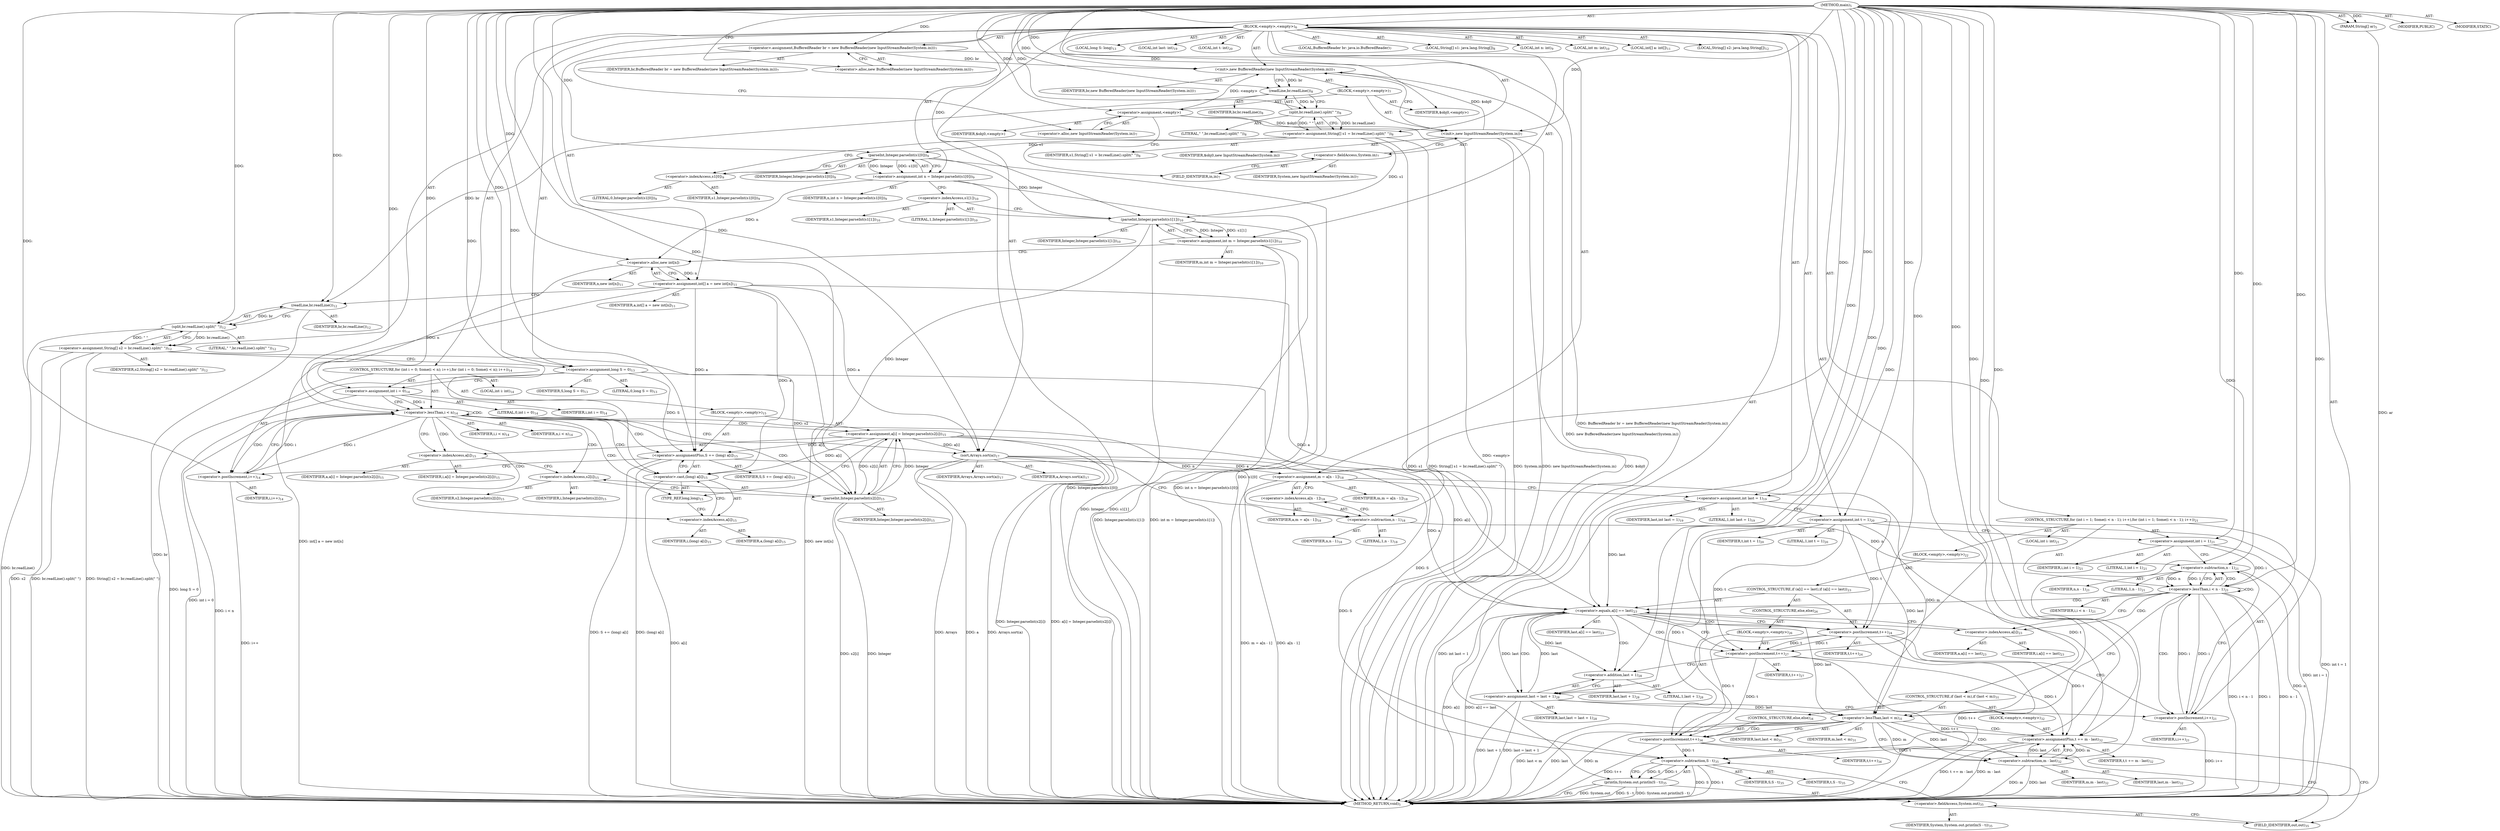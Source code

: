 digraph "main" {  
"19" [label = <(METHOD,main)<SUB>5</SUB>> ]
"20" [label = <(PARAM,String[] ar)<SUB>5</SUB>> ]
"21" [label = <(BLOCK,&lt;empty&gt;,&lt;empty&gt;)<SUB>6</SUB>> ]
"4" [label = <(LOCAL,BufferedReader br: java.io.BufferedReader)<SUB>7</SUB>> ]
"22" [label = <(&lt;operator&gt;.assignment,BufferedReader br = new BufferedReader(new InputStreamReader(System.in)))<SUB>7</SUB>> ]
"23" [label = <(IDENTIFIER,br,BufferedReader br = new BufferedReader(new InputStreamReader(System.in)))<SUB>7</SUB>> ]
"24" [label = <(&lt;operator&gt;.alloc,new BufferedReader(new InputStreamReader(System.in)))<SUB>7</SUB>> ]
"25" [label = <(&lt;init&gt;,new BufferedReader(new InputStreamReader(System.in)))<SUB>7</SUB>> ]
"3" [label = <(IDENTIFIER,br,new BufferedReader(new InputStreamReader(System.in)))<SUB>7</SUB>> ]
"26" [label = <(BLOCK,&lt;empty&gt;,&lt;empty&gt;)<SUB>7</SUB>> ]
"27" [label = <(&lt;operator&gt;.assignment,&lt;empty&gt;)> ]
"28" [label = <(IDENTIFIER,$obj0,&lt;empty&gt;)> ]
"29" [label = <(&lt;operator&gt;.alloc,new InputStreamReader(System.in))<SUB>7</SUB>> ]
"30" [label = <(&lt;init&gt;,new InputStreamReader(System.in))<SUB>7</SUB>> ]
"31" [label = <(IDENTIFIER,$obj0,new InputStreamReader(System.in))> ]
"32" [label = <(&lt;operator&gt;.fieldAccess,System.in)<SUB>7</SUB>> ]
"33" [label = <(IDENTIFIER,System,new InputStreamReader(System.in))<SUB>7</SUB>> ]
"34" [label = <(FIELD_IDENTIFIER,in,in)<SUB>7</SUB>> ]
"35" [label = <(IDENTIFIER,$obj0,&lt;empty&gt;)> ]
"36" [label = <(LOCAL,String[] s1: java.lang.String[])<SUB>8</SUB>> ]
"37" [label = <(&lt;operator&gt;.assignment,String[] s1 = br.readLine().split(&quot; &quot;))<SUB>8</SUB>> ]
"38" [label = <(IDENTIFIER,s1,String[] s1 = br.readLine().split(&quot; &quot;))<SUB>8</SUB>> ]
"39" [label = <(split,br.readLine().split(&quot; &quot;))<SUB>8</SUB>> ]
"40" [label = <(readLine,br.readLine())<SUB>8</SUB>> ]
"41" [label = <(IDENTIFIER,br,br.readLine())<SUB>8</SUB>> ]
"42" [label = <(LITERAL,&quot; &quot;,br.readLine().split(&quot; &quot;))<SUB>8</SUB>> ]
"43" [label = <(LOCAL,int n: int)<SUB>9</SUB>> ]
"44" [label = <(&lt;operator&gt;.assignment,int n = Integer.parseInt(s1[0]))<SUB>9</SUB>> ]
"45" [label = <(IDENTIFIER,n,int n = Integer.parseInt(s1[0]))<SUB>9</SUB>> ]
"46" [label = <(parseInt,Integer.parseInt(s1[0]))<SUB>9</SUB>> ]
"47" [label = <(IDENTIFIER,Integer,Integer.parseInt(s1[0]))<SUB>9</SUB>> ]
"48" [label = <(&lt;operator&gt;.indexAccess,s1[0])<SUB>9</SUB>> ]
"49" [label = <(IDENTIFIER,s1,Integer.parseInt(s1[0]))<SUB>9</SUB>> ]
"50" [label = <(LITERAL,0,Integer.parseInt(s1[0]))<SUB>9</SUB>> ]
"51" [label = <(LOCAL,int m: int)<SUB>10</SUB>> ]
"52" [label = <(&lt;operator&gt;.assignment,int m = Integer.parseInt(s1[1]))<SUB>10</SUB>> ]
"53" [label = <(IDENTIFIER,m,int m = Integer.parseInt(s1[1]))<SUB>10</SUB>> ]
"54" [label = <(parseInt,Integer.parseInt(s1[1]))<SUB>10</SUB>> ]
"55" [label = <(IDENTIFIER,Integer,Integer.parseInt(s1[1]))<SUB>10</SUB>> ]
"56" [label = <(&lt;operator&gt;.indexAccess,s1[1])<SUB>10</SUB>> ]
"57" [label = <(IDENTIFIER,s1,Integer.parseInt(s1[1]))<SUB>10</SUB>> ]
"58" [label = <(LITERAL,1,Integer.parseInt(s1[1]))<SUB>10</SUB>> ]
"59" [label = <(LOCAL,int[] a: int[])<SUB>11</SUB>> ]
"60" [label = <(&lt;operator&gt;.assignment,int[] a = new int[n])<SUB>11</SUB>> ]
"61" [label = <(IDENTIFIER,a,int[] a = new int[n])<SUB>11</SUB>> ]
"62" [label = <(&lt;operator&gt;.alloc,new int[n])> ]
"63" [label = <(IDENTIFIER,n,new int[n])<SUB>11</SUB>> ]
"64" [label = <(LOCAL,String[] s2: java.lang.String[])<SUB>12</SUB>> ]
"65" [label = <(&lt;operator&gt;.assignment,String[] s2 = br.readLine().split(&quot; &quot;))<SUB>12</SUB>> ]
"66" [label = <(IDENTIFIER,s2,String[] s2 = br.readLine().split(&quot; &quot;))<SUB>12</SUB>> ]
"67" [label = <(split,br.readLine().split(&quot; &quot;))<SUB>12</SUB>> ]
"68" [label = <(readLine,br.readLine())<SUB>12</SUB>> ]
"69" [label = <(IDENTIFIER,br,br.readLine())<SUB>12</SUB>> ]
"70" [label = <(LITERAL,&quot; &quot;,br.readLine().split(&quot; &quot;))<SUB>12</SUB>> ]
"71" [label = <(LOCAL,long S: long)<SUB>13</SUB>> ]
"72" [label = <(&lt;operator&gt;.assignment,long S = 0)<SUB>13</SUB>> ]
"73" [label = <(IDENTIFIER,S,long S = 0)<SUB>13</SUB>> ]
"74" [label = <(LITERAL,0,long S = 0)<SUB>13</SUB>> ]
"75" [label = <(CONTROL_STRUCTURE,for (int i = 0; Some(i &lt; n); i++),for (int i = 0; Some(i &lt; n); i++))<SUB>14</SUB>> ]
"76" [label = <(LOCAL,int i: int)<SUB>14</SUB>> ]
"77" [label = <(&lt;operator&gt;.assignment,int i = 0)<SUB>14</SUB>> ]
"78" [label = <(IDENTIFIER,i,int i = 0)<SUB>14</SUB>> ]
"79" [label = <(LITERAL,0,int i = 0)<SUB>14</SUB>> ]
"80" [label = <(&lt;operator&gt;.lessThan,i &lt; n)<SUB>14</SUB>> ]
"81" [label = <(IDENTIFIER,i,i &lt; n)<SUB>14</SUB>> ]
"82" [label = <(IDENTIFIER,n,i &lt; n)<SUB>14</SUB>> ]
"83" [label = <(&lt;operator&gt;.postIncrement,i++)<SUB>14</SUB>> ]
"84" [label = <(IDENTIFIER,i,i++)<SUB>14</SUB>> ]
"85" [label = <(BLOCK,&lt;empty&gt;,&lt;empty&gt;)<SUB>15</SUB>> ]
"86" [label = <(&lt;operator&gt;.assignment,a[i] = Integer.parseInt(s2[i]))<SUB>15</SUB>> ]
"87" [label = <(&lt;operator&gt;.indexAccess,a[i])<SUB>15</SUB>> ]
"88" [label = <(IDENTIFIER,a,a[i] = Integer.parseInt(s2[i]))<SUB>15</SUB>> ]
"89" [label = <(IDENTIFIER,i,a[i] = Integer.parseInt(s2[i]))<SUB>15</SUB>> ]
"90" [label = <(parseInt,Integer.parseInt(s2[i]))<SUB>15</SUB>> ]
"91" [label = <(IDENTIFIER,Integer,Integer.parseInt(s2[i]))<SUB>15</SUB>> ]
"92" [label = <(&lt;operator&gt;.indexAccess,s2[i])<SUB>15</SUB>> ]
"93" [label = <(IDENTIFIER,s2,Integer.parseInt(s2[i]))<SUB>15</SUB>> ]
"94" [label = <(IDENTIFIER,i,Integer.parseInt(s2[i]))<SUB>15</SUB>> ]
"95" [label = <(&lt;operator&gt;.assignmentPlus,S += (long) a[i])<SUB>15</SUB>> ]
"96" [label = <(IDENTIFIER,S,S += (long) a[i])<SUB>15</SUB>> ]
"97" [label = <(&lt;operator&gt;.cast,(long) a[i])<SUB>15</SUB>> ]
"98" [label = <(TYPE_REF,long,long)<SUB>15</SUB>> ]
"99" [label = <(&lt;operator&gt;.indexAccess,a[i])<SUB>15</SUB>> ]
"100" [label = <(IDENTIFIER,a,(long) a[i])<SUB>15</SUB>> ]
"101" [label = <(IDENTIFIER,i,(long) a[i])<SUB>15</SUB>> ]
"102" [label = <(sort,Arrays.sort(a))<SUB>17</SUB>> ]
"103" [label = <(IDENTIFIER,Arrays,Arrays.sort(a))<SUB>17</SUB>> ]
"104" [label = <(IDENTIFIER,a,Arrays.sort(a))<SUB>17</SUB>> ]
"105" [label = <(&lt;operator&gt;.assignment,m = a[n - 1])<SUB>18</SUB>> ]
"106" [label = <(IDENTIFIER,m,m = a[n - 1])<SUB>18</SUB>> ]
"107" [label = <(&lt;operator&gt;.indexAccess,a[n - 1])<SUB>18</SUB>> ]
"108" [label = <(IDENTIFIER,a,m = a[n - 1])<SUB>18</SUB>> ]
"109" [label = <(&lt;operator&gt;.subtraction,n - 1)<SUB>18</SUB>> ]
"110" [label = <(IDENTIFIER,n,n - 1)<SUB>18</SUB>> ]
"111" [label = <(LITERAL,1,n - 1)<SUB>18</SUB>> ]
"112" [label = <(LOCAL,int last: int)<SUB>19</SUB>> ]
"113" [label = <(&lt;operator&gt;.assignment,int last = 1)<SUB>19</SUB>> ]
"114" [label = <(IDENTIFIER,last,int last = 1)<SUB>19</SUB>> ]
"115" [label = <(LITERAL,1,int last = 1)<SUB>19</SUB>> ]
"116" [label = <(LOCAL,int t: int)<SUB>20</SUB>> ]
"117" [label = <(&lt;operator&gt;.assignment,int t = 1)<SUB>20</SUB>> ]
"118" [label = <(IDENTIFIER,t,int t = 1)<SUB>20</SUB>> ]
"119" [label = <(LITERAL,1,int t = 1)<SUB>20</SUB>> ]
"120" [label = <(CONTROL_STRUCTURE,for (int i = 1; Some(i &lt; n - 1); i++),for (int i = 1; Some(i &lt; n - 1); i++))<SUB>21</SUB>> ]
"121" [label = <(LOCAL,int i: int)<SUB>21</SUB>> ]
"122" [label = <(&lt;operator&gt;.assignment,int i = 1)<SUB>21</SUB>> ]
"123" [label = <(IDENTIFIER,i,int i = 1)<SUB>21</SUB>> ]
"124" [label = <(LITERAL,1,int i = 1)<SUB>21</SUB>> ]
"125" [label = <(&lt;operator&gt;.lessThan,i &lt; n - 1)<SUB>21</SUB>> ]
"126" [label = <(IDENTIFIER,i,i &lt; n - 1)<SUB>21</SUB>> ]
"127" [label = <(&lt;operator&gt;.subtraction,n - 1)<SUB>21</SUB>> ]
"128" [label = <(IDENTIFIER,n,n - 1)<SUB>21</SUB>> ]
"129" [label = <(LITERAL,1,n - 1)<SUB>21</SUB>> ]
"130" [label = <(&lt;operator&gt;.postIncrement,i++)<SUB>21</SUB>> ]
"131" [label = <(IDENTIFIER,i,i++)<SUB>21</SUB>> ]
"132" [label = <(BLOCK,&lt;empty&gt;,&lt;empty&gt;)<SUB>22</SUB>> ]
"133" [label = <(CONTROL_STRUCTURE,if (a[i] == last),if (a[i] == last))<SUB>23</SUB>> ]
"134" [label = <(&lt;operator&gt;.equals,a[i] == last)<SUB>23</SUB>> ]
"135" [label = <(&lt;operator&gt;.indexAccess,a[i])<SUB>23</SUB>> ]
"136" [label = <(IDENTIFIER,a,a[i] == last)<SUB>23</SUB>> ]
"137" [label = <(IDENTIFIER,i,a[i] == last)<SUB>23</SUB>> ]
"138" [label = <(IDENTIFIER,last,a[i] == last)<SUB>23</SUB>> ]
"139" [label = <(&lt;operator&gt;.postIncrement,t++)<SUB>24</SUB>> ]
"140" [label = <(IDENTIFIER,t,t++)<SUB>24</SUB>> ]
"141" [label = <(CONTROL_STRUCTURE,else,else)<SUB>26</SUB>> ]
"142" [label = <(BLOCK,&lt;empty&gt;,&lt;empty&gt;)<SUB>26</SUB>> ]
"143" [label = <(&lt;operator&gt;.postIncrement,t++)<SUB>27</SUB>> ]
"144" [label = <(IDENTIFIER,t,t++)<SUB>27</SUB>> ]
"145" [label = <(&lt;operator&gt;.assignment,last = last + 1)<SUB>28</SUB>> ]
"146" [label = <(IDENTIFIER,last,last = last + 1)<SUB>28</SUB>> ]
"147" [label = <(&lt;operator&gt;.addition,last + 1)<SUB>28</SUB>> ]
"148" [label = <(IDENTIFIER,last,last + 1)<SUB>28</SUB>> ]
"149" [label = <(LITERAL,1,last + 1)<SUB>28</SUB>> ]
"150" [label = <(CONTROL_STRUCTURE,if (last &lt; m),if (last &lt; m))<SUB>31</SUB>> ]
"151" [label = <(&lt;operator&gt;.lessThan,last &lt; m)<SUB>31</SUB>> ]
"152" [label = <(IDENTIFIER,last,last &lt; m)<SUB>31</SUB>> ]
"153" [label = <(IDENTIFIER,m,last &lt; m)<SUB>31</SUB>> ]
"154" [label = <(BLOCK,&lt;empty&gt;,&lt;empty&gt;)<SUB>32</SUB>> ]
"155" [label = <(&lt;operator&gt;.assignmentPlus,t += m - last)<SUB>32</SUB>> ]
"156" [label = <(IDENTIFIER,t,t += m - last)<SUB>32</SUB>> ]
"157" [label = <(&lt;operator&gt;.subtraction,m - last)<SUB>32</SUB>> ]
"158" [label = <(IDENTIFIER,m,m - last)<SUB>32</SUB>> ]
"159" [label = <(IDENTIFIER,last,m - last)<SUB>32</SUB>> ]
"160" [label = <(CONTROL_STRUCTURE,else,else)<SUB>34</SUB>> ]
"161" [label = <(&lt;operator&gt;.postIncrement,t++)<SUB>34</SUB>> ]
"162" [label = <(IDENTIFIER,t,t++)<SUB>34</SUB>> ]
"163" [label = <(println,System.out.println(S - t))<SUB>35</SUB>> ]
"164" [label = <(&lt;operator&gt;.fieldAccess,System.out)<SUB>35</SUB>> ]
"165" [label = <(IDENTIFIER,System,System.out.println(S - t))<SUB>35</SUB>> ]
"166" [label = <(FIELD_IDENTIFIER,out,out)<SUB>35</SUB>> ]
"167" [label = <(&lt;operator&gt;.subtraction,S - t)<SUB>35</SUB>> ]
"168" [label = <(IDENTIFIER,S,S - t)<SUB>35</SUB>> ]
"169" [label = <(IDENTIFIER,t,S - t)<SUB>35</SUB>> ]
"170" [label = <(MODIFIER,PUBLIC)> ]
"171" [label = <(MODIFIER,STATIC)> ]
"172" [label = <(METHOD_RETURN,void)<SUB>5</SUB>> ]
  "19" -> "20"  [ label = "AST: "] 
  "19" -> "21"  [ label = "AST: "] 
  "19" -> "170"  [ label = "AST: "] 
  "19" -> "171"  [ label = "AST: "] 
  "19" -> "172"  [ label = "AST: "] 
  "21" -> "4"  [ label = "AST: "] 
  "21" -> "22"  [ label = "AST: "] 
  "21" -> "25"  [ label = "AST: "] 
  "21" -> "36"  [ label = "AST: "] 
  "21" -> "37"  [ label = "AST: "] 
  "21" -> "43"  [ label = "AST: "] 
  "21" -> "44"  [ label = "AST: "] 
  "21" -> "51"  [ label = "AST: "] 
  "21" -> "52"  [ label = "AST: "] 
  "21" -> "59"  [ label = "AST: "] 
  "21" -> "60"  [ label = "AST: "] 
  "21" -> "64"  [ label = "AST: "] 
  "21" -> "65"  [ label = "AST: "] 
  "21" -> "71"  [ label = "AST: "] 
  "21" -> "72"  [ label = "AST: "] 
  "21" -> "75"  [ label = "AST: "] 
  "21" -> "102"  [ label = "AST: "] 
  "21" -> "105"  [ label = "AST: "] 
  "21" -> "112"  [ label = "AST: "] 
  "21" -> "113"  [ label = "AST: "] 
  "21" -> "116"  [ label = "AST: "] 
  "21" -> "117"  [ label = "AST: "] 
  "21" -> "120"  [ label = "AST: "] 
  "21" -> "150"  [ label = "AST: "] 
  "21" -> "163"  [ label = "AST: "] 
  "22" -> "23"  [ label = "AST: "] 
  "22" -> "24"  [ label = "AST: "] 
  "25" -> "3"  [ label = "AST: "] 
  "25" -> "26"  [ label = "AST: "] 
  "26" -> "27"  [ label = "AST: "] 
  "26" -> "30"  [ label = "AST: "] 
  "26" -> "35"  [ label = "AST: "] 
  "27" -> "28"  [ label = "AST: "] 
  "27" -> "29"  [ label = "AST: "] 
  "30" -> "31"  [ label = "AST: "] 
  "30" -> "32"  [ label = "AST: "] 
  "32" -> "33"  [ label = "AST: "] 
  "32" -> "34"  [ label = "AST: "] 
  "37" -> "38"  [ label = "AST: "] 
  "37" -> "39"  [ label = "AST: "] 
  "39" -> "40"  [ label = "AST: "] 
  "39" -> "42"  [ label = "AST: "] 
  "40" -> "41"  [ label = "AST: "] 
  "44" -> "45"  [ label = "AST: "] 
  "44" -> "46"  [ label = "AST: "] 
  "46" -> "47"  [ label = "AST: "] 
  "46" -> "48"  [ label = "AST: "] 
  "48" -> "49"  [ label = "AST: "] 
  "48" -> "50"  [ label = "AST: "] 
  "52" -> "53"  [ label = "AST: "] 
  "52" -> "54"  [ label = "AST: "] 
  "54" -> "55"  [ label = "AST: "] 
  "54" -> "56"  [ label = "AST: "] 
  "56" -> "57"  [ label = "AST: "] 
  "56" -> "58"  [ label = "AST: "] 
  "60" -> "61"  [ label = "AST: "] 
  "60" -> "62"  [ label = "AST: "] 
  "62" -> "63"  [ label = "AST: "] 
  "65" -> "66"  [ label = "AST: "] 
  "65" -> "67"  [ label = "AST: "] 
  "67" -> "68"  [ label = "AST: "] 
  "67" -> "70"  [ label = "AST: "] 
  "68" -> "69"  [ label = "AST: "] 
  "72" -> "73"  [ label = "AST: "] 
  "72" -> "74"  [ label = "AST: "] 
  "75" -> "76"  [ label = "AST: "] 
  "75" -> "77"  [ label = "AST: "] 
  "75" -> "80"  [ label = "AST: "] 
  "75" -> "83"  [ label = "AST: "] 
  "75" -> "85"  [ label = "AST: "] 
  "77" -> "78"  [ label = "AST: "] 
  "77" -> "79"  [ label = "AST: "] 
  "80" -> "81"  [ label = "AST: "] 
  "80" -> "82"  [ label = "AST: "] 
  "83" -> "84"  [ label = "AST: "] 
  "85" -> "86"  [ label = "AST: "] 
  "85" -> "95"  [ label = "AST: "] 
  "86" -> "87"  [ label = "AST: "] 
  "86" -> "90"  [ label = "AST: "] 
  "87" -> "88"  [ label = "AST: "] 
  "87" -> "89"  [ label = "AST: "] 
  "90" -> "91"  [ label = "AST: "] 
  "90" -> "92"  [ label = "AST: "] 
  "92" -> "93"  [ label = "AST: "] 
  "92" -> "94"  [ label = "AST: "] 
  "95" -> "96"  [ label = "AST: "] 
  "95" -> "97"  [ label = "AST: "] 
  "97" -> "98"  [ label = "AST: "] 
  "97" -> "99"  [ label = "AST: "] 
  "99" -> "100"  [ label = "AST: "] 
  "99" -> "101"  [ label = "AST: "] 
  "102" -> "103"  [ label = "AST: "] 
  "102" -> "104"  [ label = "AST: "] 
  "105" -> "106"  [ label = "AST: "] 
  "105" -> "107"  [ label = "AST: "] 
  "107" -> "108"  [ label = "AST: "] 
  "107" -> "109"  [ label = "AST: "] 
  "109" -> "110"  [ label = "AST: "] 
  "109" -> "111"  [ label = "AST: "] 
  "113" -> "114"  [ label = "AST: "] 
  "113" -> "115"  [ label = "AST: "] 
  "117" -> "118"  [ label = "AST: "] 
  "117" -> "119"  [ label = "AST: "] 
  "120" -> "121"  [ label = "AST: "] 
  "120" -> "122"  [ label = "AST: "] 
  "120" -> "125"  [ label = "AST: "] 
  "120" -> "130"  [ label = "AST: "] 
  "120" -> "132"  [ label = "AST: "] 
  "122" -> "123"  [ label = "AST: "] 
  "122" -> "124"  [ label = "AST: "] 
  "125" -> "126"  [ label = "AST: "] 
  "125" -> "127"  [ label = "AST: "] 
  "127" -> "128"  [ label = "AST: "] 
  "127" -> "129"  [ label = "AST: "] 
  "130" -> "131"  [ label = "AST: "] 
  "132" -> "133"  [ label = "AST: "] 
  "133" -> "134"  [ label = "AST: "] 
  "133" -> "139"  [ label = "AST: "] 
  "133" -> "141"  [ label = "AST: "] 
  "134" -> "135"  [ label = "AST: "] 
  "134" -> "138"  [ label = "AST: "] 
  "135" -> "136"  [ label = "AST: "] 
  "135" -> "137"  [ label = "AST: "] 
  "139" -> "140"  [ label = "AST: "] 
  "141" -> "142"  [ label = "AST: "] 
  "142" -> "143"  [ label = "AST: "] 
  "142" -> "145"  [ label = "AST: "] 
  "143" -> "144"  [ label = "AST: "] 
  "145" -> "146"  [ label = "AST: "] 
  "145" -> "147"  [ label = "AST: "] 
  "147" -> "148"  [ label = "AST: "] 
  "147" -> "149"  [ label = "AST: "] 
  "150" -> "151"  [ label = "AST: "] 
  "150" -> "154"  [ label = "AST: "] 
  "150" -> "160"  [ label = "AST: "] 
  "151" -> "152"  [ label = "AST: "] 
  "151" -> "153"  [ label = "AST: "] 
  "154" -> "155"  [ label = "AST: "] 
  "155" -> "156"  [ label = "AST: "] 
  "155" -> "157"  [ label = "AST: "] 
  "157" -> "158"  [ label = "AST: "] 
  "157" -> "159"  [ label = "AST: "] 
  "160" -> "161"  [ label = "AST: "] 
  "161" -> "162"  [ label = "AST: "] 
  "163" -> "164"  [ label = "AST: "] 
  "163" -> "167"  [ label = "AST: "] 
  "164" -> "165"  [ label = "AST: "] 
  "164" -> "166"  [ label = "AST: "] 
  "167" -> "168"  [ label = "AST: "] 
  "167" -> "169"  [ label = "AST: "] 
  "22" -> "29"  [ label = "CFG: "] 
  "25" -> "40"  [ label = "CFG: "] 
  "37" -> "48"  [ label = "CFG: "] 
  "44" -> "56"  [ label = "CFG: "] 
  "52" -> "62"  [ label = "CFG: "] 
  "60" -> "68"  [ label = "CFG: "] 
  "65" -> "72"  [ label = "CFG: "] 
  "72" -> "77"  [ label = "CFG: "] 
  "102" -> "109"  [ label = "CFG: "] 
  "105" -> "113"  [ label = "CFG: "] 
  "113" -> "117"  [ label = "CFG: "] 
  "117" -> "122"  [ label = "CFG: "] 
  "163" -> "172"  [ label = "CFG: "] 
  "24" -> "22"  [ label = "CFG: "] 
  "39" -> "37"  [ label = "CFG: "] 
  "46" -> "44"  [ label = "CFG: "] 
  "54" -> "52"  [ label = "CFG: "] 
  "62" -> "60"  [ label = "CFG: "] 
  "67" -> "65"  [ label = "CFG: "] 
  "77" -> "80"  [ label = "CFG: "] 
  "80" -> "87"  [ label = "CFG: "] 
  "80" -> "102"  [ label = "CFG: "] 
  "83" -> "80"  [ label = "CFG: "] 
  "107" -> "105"  [ label = "CFG: "] 
  "122" -> "127"  [ label = "CFG: "] 
  "125" -> "135"  [ label = "CFG: "] 
  "125" -> "151"  [ label = "CFG: "] 
  "130" -> "127"  [ label = "CFG: "] 
  "151" -> "157"  [ label = "CFG: "] 
  "151" -> "161"  [ label = "CFG: "] 
  "164" -> "167"  [ label = "CFG: "] 
  "167" -> "163"  [ label = "CFG: "] 
  "27" -> "34"  [ label = "CFG: "] 
  "30" -> "25"  [ label = "CFG: "] 
  "40" -> "39"  [ label = "CFG: "] 
  "48" -> "46"  [ label = "CFG: "] 
  "56" -> "54"  [ label = "CFG: "] 
  "68" -> "67"  [ label = "CFG: "] 
  "86" -> "98"  [ label = "CFG: "] 
  "95" -> "83"  [ label = "CFG: "] 
  "109" -> "107"  [ label = "CFG: "] 
  "127" -> "125"  [ label = "CFG: "] 
  "155" -> "166"  [ label = "CFG: "] 
  "161" -> "166"  [ label = "CFG: "] 
  "166" -> "164"  [ label = "CFG: "] 
  "29" -> "27"  [ label = "CFG: "] 
  "32" -> "30"  [ label = "CFG: "] 
  "87" -> "92"  [ label = "CFG: "] 
  "90" -> "86"  [ label = "CFG: "] 
  "97" -> "95"  [ label = "CFG: "] 
  "134" -> "139"  [ label = "CFG: "] 
  "134" -> "143"  [ label = "CFG: "] 
  "139" -> "130"  [ label = "CFG: "] 
  "157" -> "155"  [ label = "CFG: "] 
  "34" -> "32"  [ label = "CFG: "] 
  "92" -> "90"  [ label = "CFG: "] 
  "98" -> "99"  [ label = "CFG: "] 
  "99" -> "97"  [ label = "CFG: "] 
  "135" -> "134"  [ label = "CFG: "] 
  "143" -> "147"  [ label = "CFG: "] 
  "145" -> "130"  [ label = "CFG: "] 
  "147" -> "145"  [ label = "CFG: "] 
  "19" -> "24"  [ label = "CFG: "] 
  "20" -> "172"  [ label = "DDG: ar"] 
  "22" -> "172"  [ label = "DDG: BufferedReader br = new BufferedReader(new InputStreamReader(System.in))"] 
  "27" -> "172"  [ label = "DDG: &lt;empty&gt;"] 
  "30" -> "172"  [ label = "DDG: $obj0"] 
  "30" -> "172"  [ label = "DDG: System.in"] 
  "30" -> "172"  [ label = "DDG: new InputStreamReader(System.in)"] 
  "25" -> "172"  [ label = "DDG: new BufferedReader(new InputStreamReader(System.in))"] 
  "37" -> "172"  [ label = "DDG: s1"] 
  "37" -> "172"  [ label = "DDG: String[] s1 = br.readLine().split(&quot; &quot;)"] 
  "46" -> "172"  [ label = "DDG: s1[0]"] 
  "44" -> "172"  [ label = "DDG: Integer.parseInt(s1[0])"] 
  "44" -> "172"  [ label = "DDG: int n = Integer.parseInt(s1[0])"] 
  "54" -> "172"  [ label = "DDG: Integer"] 
  "54" -> "172"  [ label = "DDG: s1[1]"] 
  "52" -> "172"  [ label = "DDG: Integer.parseInt(s1[1])"] 
  "52" -> "172"  [ label = "DDG: int m = Integer.parseInt(s1[1])"] 
  "60" -> "172"  [ label = "DDG: new int[n]"] 
  "60" -> "172"  [ label = "DDG: int[] a = new int[n]"] 
  "65" -> "172"  [ label = "DDG: s2"] 
  "68" -> "172"  [ label = "DDG: br"] 
  "67" -> "172"  [ label = "DDG: br.readLine()"] 
  "65" -> "172"  [ label = "DDG: br.readLine().split(&quot; &quot;)"] 
  "65" -> "172"  [ label = "DDG: String[] s2 = br.readLine().split(&quot; &quot;)"] 
  "72" -> "172"  [ label = "DDG: long S = 0"] 
  "77" -> "172"  [ label = "DDG: int i = 0"] 
  "80" -> "172"  [ label = "DDG: i &lt; n"] 
  "102" -> "172"  [ label = "DDG: a"] 
  "102" -> "172"  [ label = "DDG: Arrays.sort(a)"] 
  "105" -> "172"  [ label = "DDG: a[n - 1]"] 
  "105" -> "172"  [ label = "DDG: m = a[n - 1]"] 
  "113" -> "172"  [ label = "DDG: int last = 1"] 
  "117" -> "172"  [ label = "DDG: int t = 1"] 
  "122" -> "172"  [ label = "DDG: int i = 1"] 
  "125" -> "172"  [ label = "DDG: i"] 
  "127" -> "172"  [ label = "DDG: n"] 
  "125" -> "172"  [ label = "DDG: n - 1"] 
  "125" -> "172"  [ label = "DDG: i &lt; n - 1"] 
  "151" -> "172"  [ label = "DDG: last"] 
  "151" -> "172"  [ label = "DDG: m"] 
  "151" -> "172"  [ label = "DDG: last &lt; m"] 
  "161" -> "172"  [ label = "DDG: t++"] 
  "157" -> "172"  [ label = "DDG: m"] 
  "157" -> "172"  [ label = "DDG: last"] 
  "155" -> "172"  [ label = "DDG: m - last"] 
  "155" -> "172"  [ label = "DDG: t += m - last"] 
  "163" -> "172"  [ label = "DDG: System.out"] 
  "167" -> "172"  [ label = "DDG: S"] 
  "167" -> "172"  [ label = "DDG: t"] 
  "163" -> "172"  [ label = "DDG: S - t"] 
  "163" -> "172"  [ label = "DDG: System.out.println(S - t)"] 
  "134" -> "172"  [ label = "DDG: a[i]"] 
  "134" -> "172"  [ label = "DDG: a[i] == last"] 
  "143" -> "172"  [ label = "DDG: t++"] 
  "145" -> "172"  [ label = "DDG: last + 1"] 
  "145" -> "172"  [ label = "DDG: last = last + 1"] 
  "139" -> "172"  [ label = "DDG: t++"] 
  "130" -> "172"  [ label = "DDG: i++"] 
  "90" -> "172"  [ label = "DDG: Integer"] 
  "90" -> "172"  [ label = "DDG: s2[i]"] 
  "86" -> "172"  [ label = "DDG: Integer.parseInt(s2[i])"] 
  "86" -> "172"  [ label = "DDG: a[i] = Integer.parseInt(s2[i])"] 
  "97" -> "172"  [ label = "DDG: a[i]"] 
  "95" -> "172"  [ label = "DDG: (long) a[i]"] 
  "95" -> "172"  [ label = "DDG: S += (long) a[i]"] 
  "83" -> "172"  [ label = "DDG: i++"] 
  "102" -> "172"  [ label = "DDG: Arrays"] 
  "19" -> "20"  [ label = "DDG: "] 
  "19" -> "22"  [ label = "DDG: "] 
  "39" -> "37"  [ label = "DDG: br.readLine()"] 
  "39" -> "37"  [ label = "DDG: &quot; &quot;"] 
  "46" -> "44"  [ label = "DDG: Integer"] 
  "46" -> "44"  [ label = "DDG: s1[0]"] 
  "54" -> "52"  [ label = "DDG: Integer"] 
  "54" -> "52"  [ label = "DDG: s1[1]"] 
  "62" -> "60"  [ label = "DDG: n"] 
  "67" -> "65"  [ label = "DDG: br.readLine()"] 
  "67" -> "65"  [ label = "DDG: &quot; &quot;"] 
  "19" -> "72"  [ label = "DDG: "] 
  "102" -> "105"  [ label = "DDG: a"] 
  "19" -> "113"  [ label = "DDG: "] 
  "19" -> "117"  [ label = "DDG: "] 
  "22" -> "25"  [ label = "DDG: br"] 
  "19" -> "25"  [ label = "DDG: "] 
  "27" -> "25"  [ label = "DDG: &lt;empty&gt;"] 
  "30" -> "25"  [ label = "DDG: $obj0"] 
  "19" -> "77"  [ label = "DDG: "] 
  "19" -> "102"  [ label = "DDG: "] 
  "60" -> "102"  [ label = "DDG: a"] 
  "86" -> "102"  [ label = "DDG: a[i]"] 
  "19" -> "122"  [ label = "DDG: "] 
  "167" -> "163"  [ label = "DDG: S"] 
  "167" -> "163"  [ label = "DDG: t"] 
  "19" -> "27"  [ label = "DDG: "] 
  "19" -> "35"  [ label = "DDG: "] 
  "40" -> "39"  [ label = "DDG: br"] 
  "19" -> "39"  [ label = "DDG: "] 
  "19" -> "46"  [ label = "DDG: "] 
  "37" -> "46"  [ label = "DDG: s1"] 
  "46" -> "54"  [ label = "DDG: Integer"] 
  "19" -> "54"  [ label = "DDG: "] 
  "37" -> "54"  [ label = "DDG: s1"] 
  "44" -> "62"  [ label = "DDG: n"] 
  "19" -> "62"  [ label = "DDG: "] 
  "68" -> "67"  [ label = "DDG: br"] 
  "19" -> "67"  [ label = "DDG: "] 
  "77" -> "80"  [ label = "DDG: i"] 
  "83" -> "80"  [ label = "DDG: i"] 
  "19" -> "80"  [ label = "DDG: "] 
  "62" -> "80"  [ label = "DDG: n"] 
  "80" -> "83"  [ label = "DDG: i"] 
  "19" -> "83"  [ label = "DDG: "] 
  "90" -> "86"  [ label = "DDG: Integer"] 
  "90" -> "86"  [ label = "DDG: s2[i]"] 
  "19" -> "95"  [ label = "DDG: "] 
  "60" -> "95"  [ label = "DDG: a"] 
  "86" -> "95"  [ label = "DDG: a[i]"] 
  "122" -> "125"  [ label = "DDG: i"] 
  "130" -> "125"  [ label = "DDG: i"] 
  "19" -> "125"  [ label = "DDG: "] 
  "127" -> "125"  [ label = "DDG: n"] 
  "127" -> "125"  [ label = "DDG: 1"] 
  "125" -> "130"  [ label = "DDG: i"] 
  "19" -> "130"  [ label = "DDG: "] 
  "113" -> "151"  [ label = "DDG: last"] 
  "134" -> "151"  [ label = "DDG: last"] 
  "145" -> "151"  [ label = "DDG: last"] 
  "19" -> "151"  [ label = "DDG: "] 
  "105" -> "151"  [ label = "DDG: m"] 
  "157" -> "155"  [ label = "DDG: m"] 
  "157" -> "155"  [ label = "DDG: last"] 
  "72" -> "167"  [ label = "DDG: S"] 
  "95" -> "167"  [ label = "DDG: S"] 
  "19" -> "167"  [ label = "DDG: "] 
  "161" -> "167"  [ label = "DDG: t"] 
  "155" -> "167"  [ label = "DDG: t"] 
  "27" -> "30"  [ label = "DDG: $obj0"] 
  "19" -> "30"  [ label = "DDG: "] 
  "25" -> "40"  [ label = "DDG: br"] 
  "19" -> "40"  [ label = "DDG: "] 
  "40" -> "68"  [ label = "DDG: br"] 
  "19" -> "68"  [ label = "DDG: "] 
  "72" -> "95"  [ label = "DDG: S"] 
  "80" -> "109"  [ label = "DDG: n"] 
  "19" -> "109"  [ label = "DDG: "] 
  "109" -> "127"  [ label = "DDG: n"] 
  "19" -> "127"  [ label = "DDG: "] 
  "117" -> "155"  [ label = "DDG: t"] 
  "143" -> "155"  [ label = "DDG: t"] 
  "139" -> "155"  [ label = "DDG: t"] 
  "19" -> "155"  [ label = "DDG: "] 
  "117" -> "161"  [ label = "DDG: t"] 
  "143" -> "161"  [ label = "DDG: t"] 
  "139" -> "161"  [ label = "DDG: t"] 
  "19" -> "161"  [ label = "DDG: "] 
  "54" -> "90"  [ label = "DDG: Integer"] 
  "19" -> "90"  [ label = "DDG: "] 
  "65" -> "90"  [ label = "DDG: s2"] 
  "19" -> "97"  [ label = "DDG: "] 
  "60" -> "97"  [ label = "DDG: a"] 
  "86" -> "97"  [ label = "DDG: a[i]"] 
  "102" -> "134"  [ label = "DDG: a"] 
  "60" -> "134"  [ label = "DDG: a"] 
  "86" -> "134"  [ label = "DDG: a[i]"] 
  "113" -> "134"  [ label = "DDG: last"] 
  "145" -> "134"  [ label = "DDG: last"] 
  "19" -> "134"  [ label = "DDG: "] 
  "117" -> "139"  [ label = "DDG: t"] 
  "143" -> "139"  [ label = "DDG: t"] 
  "19" -> "139"  [ label = "DDG: "] 
  "151" -> "157"  [ label = "DDG: m"] 
  "19" -> "157"  [ label = "DDG: "] 
  "151" -> "157"  [ label = "DDG: last"] 
  "134" -> "145"  [ label = "DDG: last"] 
  "19" -> "145"  [ label = "DDG: "] 
  "117" -> "143"  [ label = "DDG: t"] 
  "139" -> "143"  [ label = "DDG: t"] 
  "19" -> "143"  [ label = "DDG: "] 
  "134" -> "147"  [ label = "DDG: last"] 
  "19" -> "147"  [ label = "DDG: "] 
  "80" -> "98"  [ label = "CDG: "] 
  "80" -> "99"  [ label = "CDG: "] 
  "80" -> "95"  [ label = "CDG: "] 
  "80" -> "92"  [ label = "CDG: "] 
  "80" -> "87"  [ label = "CDG: "] 
  "80" -> "97"  [ label = "CDG: "] 
  "80" -> "90"  [ label = "CDG: "] 
  "80" -> "80"  [ label = "CDG: "] 
  "80" -> "83"  [ label = "CDG: "] 
  "80" -> "86"  [ label = "CDG: "] 
  "125" -> "134"  [ label = "CDG: "] 
  "125" -> "130"  [ label = "CDG: "] 
  "125" -> "135"  [ label = "CDG: "] 
  "125" -> "127"  [ label = "CDG: "] 
  "125" -> "125"  [ label = "CDG: "] 
  "151" -> "161"  [ label = "CDG: "] 
  "151" -> "157"  [ label = "CDG: "] 
  "151" -> "155"  [ label = "CDG: "] 
  "134" -> "145"  [ label = "CDG: "] 
  "134" -> "143"  [ label = "CDG: "] 
  "134" -> "147"  [ label = "CDG: "] 
  "134" -> "139"  [ label = "CDG: "] 
}
